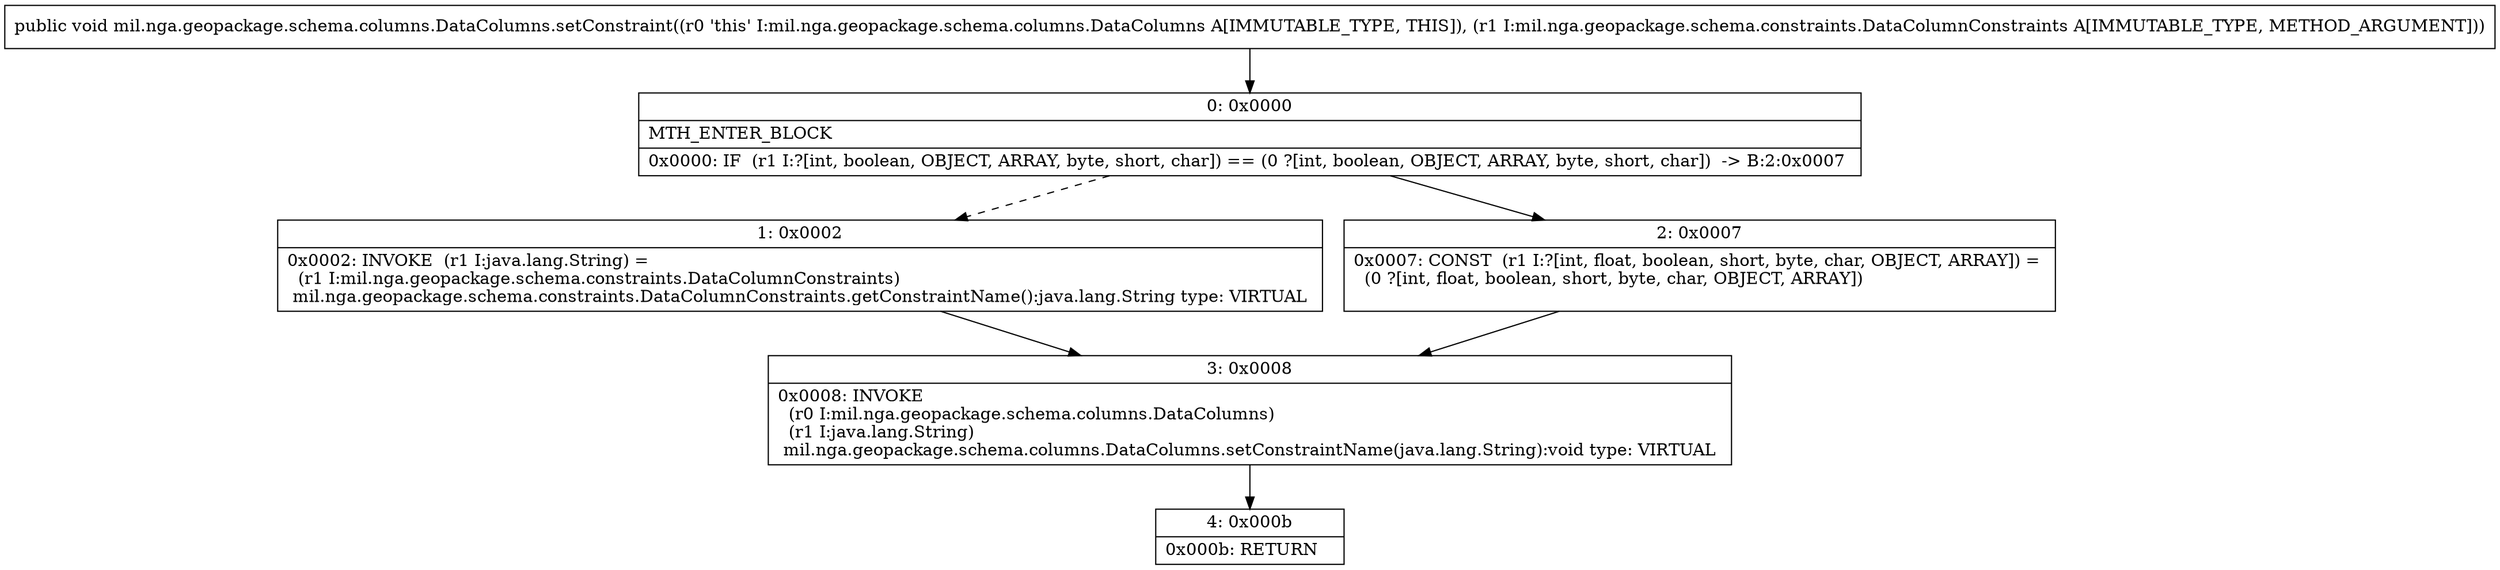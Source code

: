 digraph "CFG formil.nga.geopackage.schema.columns.DataColumns.setConstraint(Lmil\/nga\/geopackage\/schema\/constraints\/DataColumnConstraints;)V" {
Node_0 [shape=record,label="{0\:\ 0x0000|MTH_ENTER_BLOCK\l|0x0000: IF  (r1 I:?[int, boolean, OBJECT, ARRAY, byte, short, char]) == (0 ?[int, boolean, OBJECT, ARRAY, byte, short, char])  \-\> B:2:0x0007 \l}"];
Node_1 [shape=record,label="{1\:\ 0x0002|0x0002: INVOKE  (r1 I:java.lang.String) = \l  (r1 I:mil.nga.geopackage.schema.constraints.DataColumnConstraints)\l mil.nga.geopackage.schema.constraints.DataColumnConstraints.getConstraintName():java.lang.String type: VIRTUAL \l}"];
Node_2 [shape=record,label="{2\:\ 0x0007|0x0007: CONST  (r1 I:?[int, float, boolean, short, byte, char, OBJECT, ARRAY]) = \l  (0 ?[int, float, boolean, short, byte, char, OBJECT, ARRAY])\l \l}"];
Node_3 [shape=record,label="{3\:\ 0x0008|0x0008: INVOKE  \l  (r0 I:mil.nga.geopackage.schema.columns.DataColumns)\l  (r1 I:java.lang.String)\l mil.nga.geopackage.schema.columns.DataColumns.setConstraintName(java.lang.String):void type: VIRTUAL \l}"];
Node_4 [shape=record,label="{4\:\ 0x000b|0x000b: RETURN   \l}"];
MethodNode[shape=record,label="{public void mil.nga.geopackage.schema.columns.DataColumns.setConstraint((r0 'this' I:mil.nga.geopackage.schema.columns.DataColumns A[IMMUTABLE_TYPE, THIS]), (r1 I:mil.nga.geopackage.schema.constraints.DataColumnConstraints A[IMMUTABLE_TYPE, METHOD_ARGUMENT])) }"];
MethodNode -> Node_0;
Node_0 -> Node_1[style=dashed];
Node_0 -> Node_2;
Node_1 -> Node_3;
Node_2 -> Node_3;
Node_3 -> Node_4;
}

